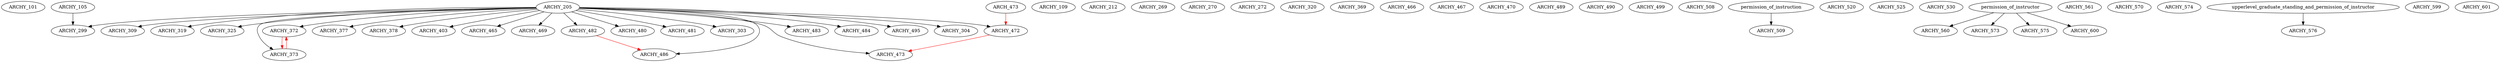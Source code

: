 digraph G {
    ARCHY_101;
    ARCHY_105;
    ARCHY_109;
    ARCHY_205;
    ARCHY_212;
    ARCHY_269;
    ARCHY_270;
    ARCHY_272;
    edge [color=black];
    ARCHY_105 -> ARCHY_299;
    ARCHY_205 -> ARCHY_299;
    edge [color=black];
    ARCHY_205 -> ARCHY_303;
    edge [color=black];
    ARCHY_205 -> ARCHY_304;
    edge [color=black];
    ARCHY_205 -> ARCHY_309;
    edge [color=black];
    ARCHY_205 -> ARCHY_319;
    ARCHY_320;
    edge [color=black];
    ARCHY_205 -> ARCHY_325;
    ARCHY_369;
    edge [color=black];
    ARCHY_205 -> ARCHY_372;
    edge [color=red];
    ARCHY_373 -> ARCHY_372;
    edge [color=black];
    ARCHY_205 -> ARCHY_373;
    edge [color=red];
    ARCHY_372 -> ARCHY_373;
    edge [color=black];
    ARCHY_205 -> ARCHY_377;
    edge [color=black];
    ARCHY_205 -> ARCHY_378;
    edge [color=black];
    ARCHY_205 -> ARCHY_403;
    edge [color=black];
    ARCHY_205 -> ARCHY_465;
    ARCHY_466;
    ARCHY_467;
    edge [color=black];
    ARCHY_205 -> ARCHY_469;
    ARCHY_470;
    edge [color=black];
    ARCHY_205 -> ARCHY_472;
    edge [color=red];
    ARCH_473 -> ARCHY_472;
    edge [color=black];
    ARCHY_205 -> ARCHY_473;
    edge [color=red];
    ARCHY_472 -> ARCHY_473;
    edge [color=black];
    ARCHY_205 -> ARCHY_480;
    edge [color=black];
    ARCHY_205 -> ARCHY_481;
    edge [color=black];
    ARCHY_205 -> ARCHY_482;
    edge [color=black];
    ARCHY_205 -> ARCHY_483;
    edge [color=black];
    ARCHY_205 -> ARCHY_484;
    edge [color=black];
    ARCHY_205 -> ARCHY_486;
    edge [color=red];
    ARCHY_482 -> ARCHY_486;
    ARCHY_489;
    ARCHY_490;
    edge [color=black];
    ARCHY_205 -> ARCHY_495;
    ARCHY_499;
    ARCHY_508;
    edge [color=black];
    permission_of_instruction -> ARCHY_509;
    ARCHY_520;
    ARCHY_525;
    ARCHY_530;
    edge [color=black];
    permission_of_instructor -> ARCHY_560;
    ARCHY_561;
    ARCHY_570;
    edge [color=black];
    permission_of_instructor -> ARCHY_573;
    ARCHY_574;
    edge [color=black];
    permission_of_instructor -> ARCHY_575;
    edge [color=black];
    upperlevel_graduate_standing_and_permission_of_instructor -> ARCHY_576;
    ARCHY_599;
    edge [color=black];
    permission_of_instructor -> ARCHY_600;
    ARCHY_601;
}

